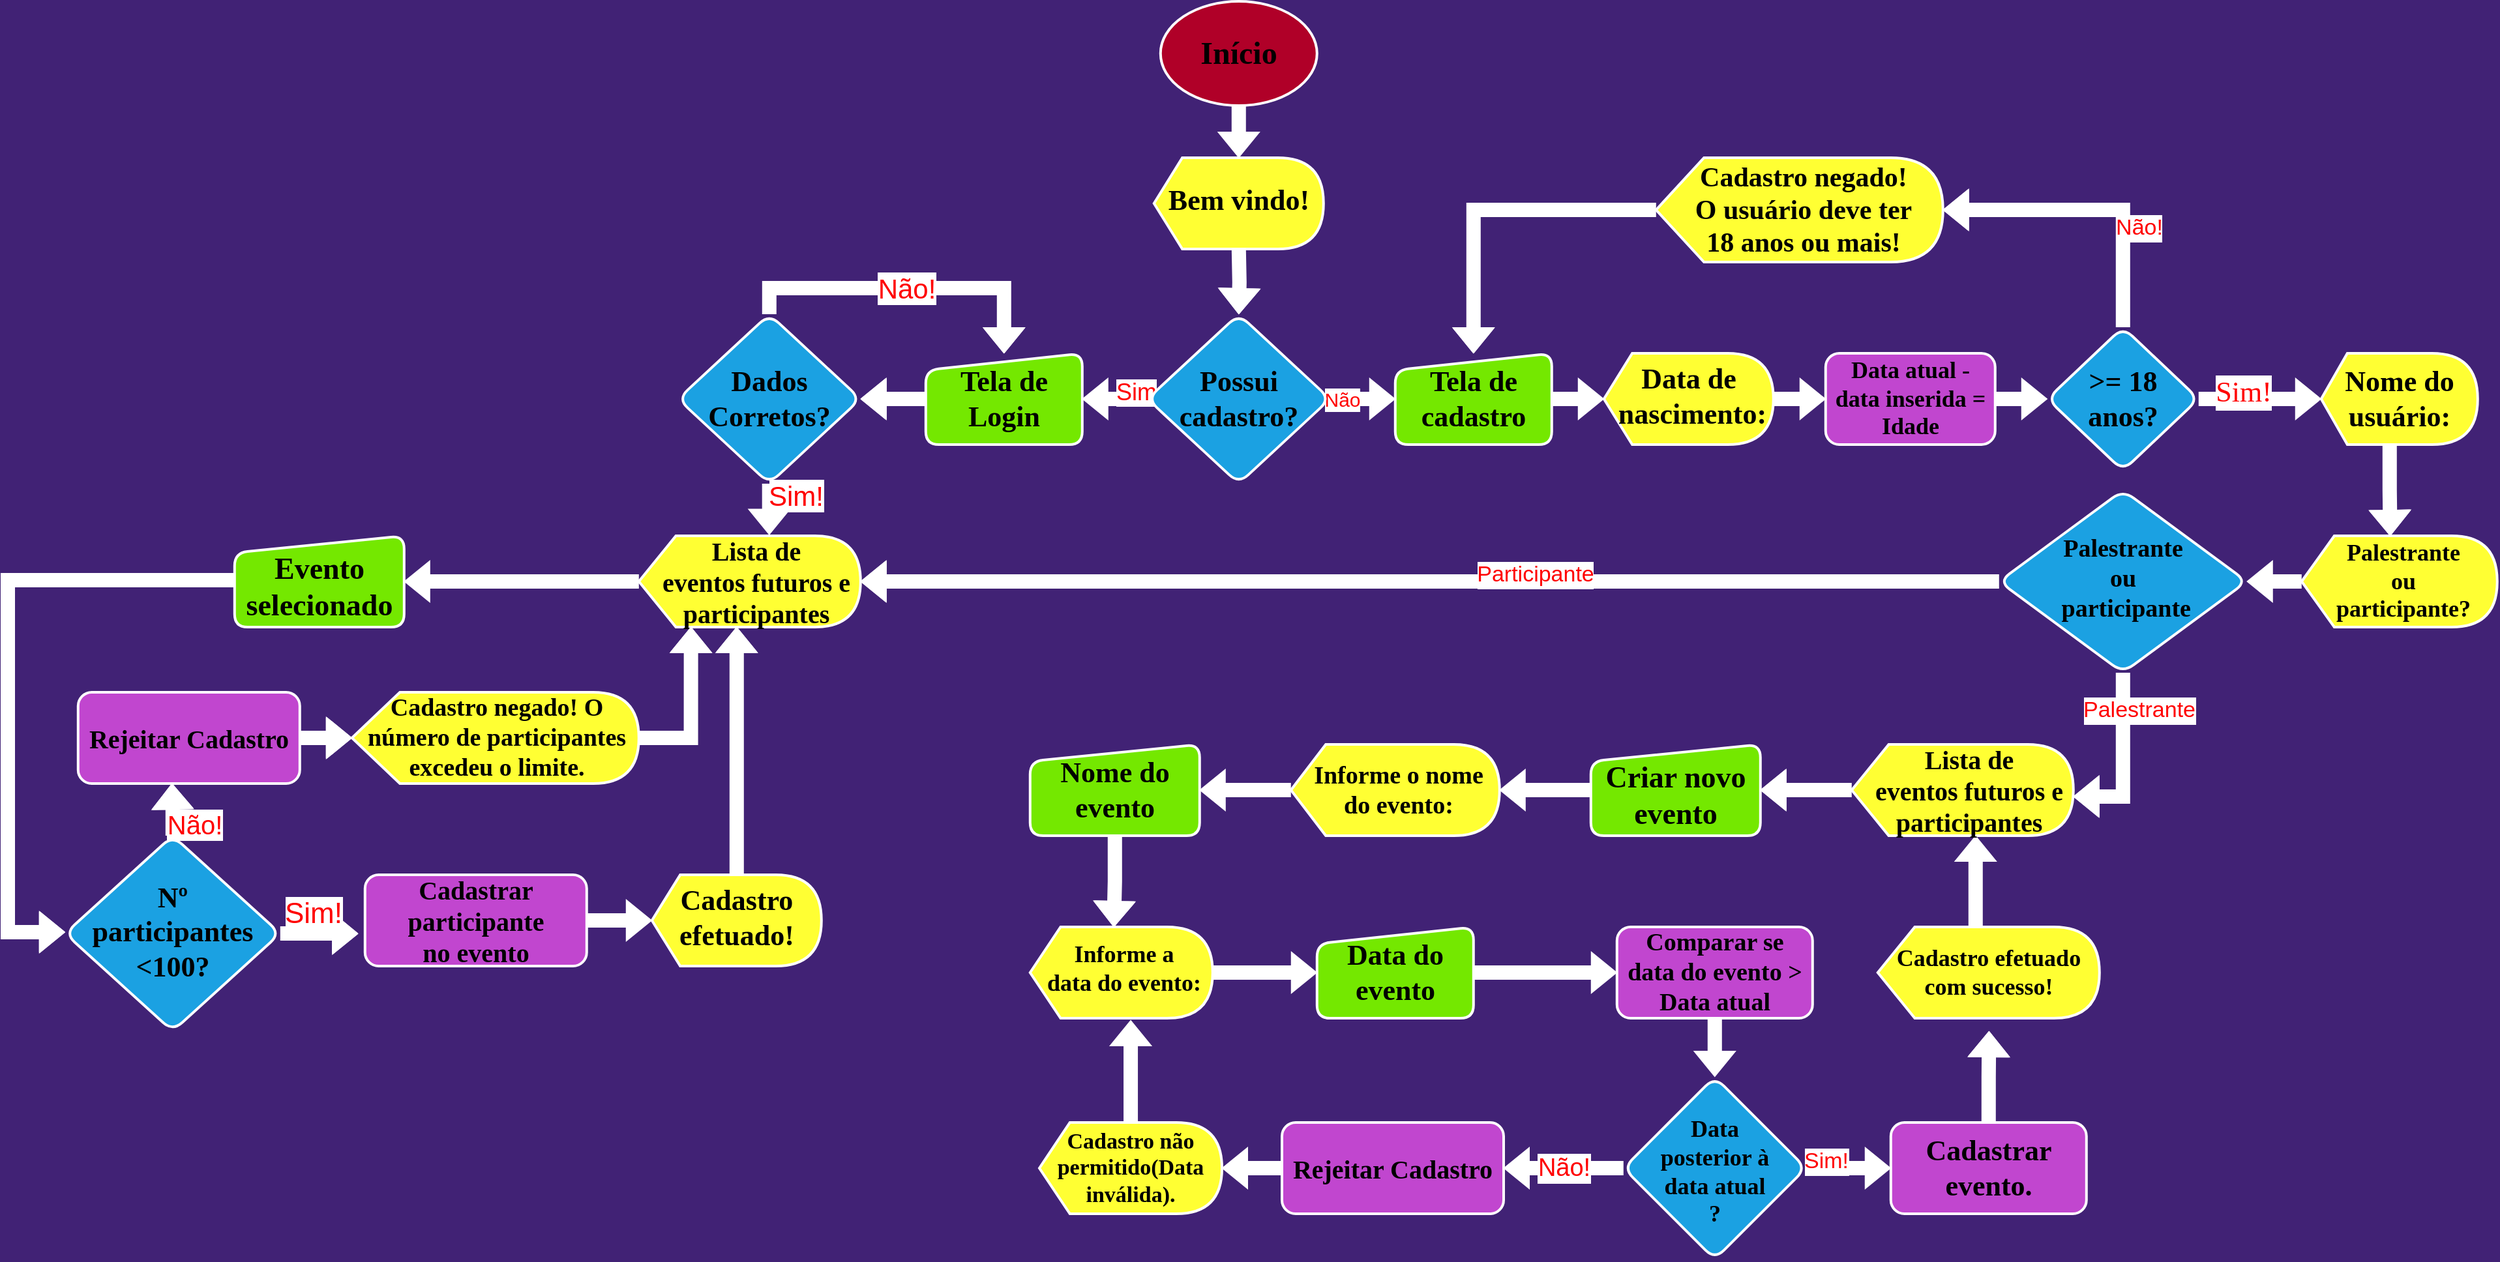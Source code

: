 <mxfile version="15.4.0" type="device"><diagram id="f6xkqLXK06QxwiQzT1Xx" name="Página-1"><mxGraphModel dx="1637" dy="760" grid="0" gridSize="10" guides="1" tooltips="1" connect="1" arrows="1" fold="1" page="1" pageScale="1" pageWidth="1169" pageHeight="827" background="#412275" math="0" shadow="0"><root><mxCell id="0"/><mxCell id="1" parent="0"/><mxCell id="xq7NO4rWVdpnWDui8rSe-139" style="edgeStyle=orthogonalEdgeStyle;shape=flexArrow;rounded=0;orthogonalLoop=1;jettySize=auto;html=1;exitX=0.5;exitY=1;exitDx=0;exitDy=0;fontSize=20;fontColor=#FF0000;strokeColor=#FFFFFF;fillColor=#FFFFFF;verticalAlign=middle;" edge="1" parent="1" source="agq0gW0V9qshTuI9kaw2-1" target="xq7NO4rWVdpnWDui8rSe-94"><mxGeometry relative="1" as="geometry"/></mxCell><mxCell id="agq0gW0V9qshTuI9kaw2-1" value="Início" style="ellipse;whiteSpace=wrap;html=1;fillColor=#B00028;strokeColor=#FFFFFF;fontColor=#000000;strokeWidth=2;align=center;fontFamily=Times New Roman;fontSize=24;labelBorderColor=none;labelBackgroundColor=none;fontStyle=1" parent="1" vertex="1"><mxGeometry x="901.89" y="20" width="120" height="80" as="geometry"/></mxCell><mxCell id="xq7NO4rWVdpnWDui8rSe-136" style="edgeStyle=orthogonalEdgeStyle;shape=flexArrow;rounded=0;orthogonalLoop=1;jettySize=auto;html=1;exitX=0;exitY=0;exitDx=52.5;exitDy=70;exitPerimeter=0;fontSize=18;fontColor=#FF0000;strokeColor=#FFFFFF;fillColor=#FFFFFF;verticalAlign=middle;entryX=0.453;entryY=0;entryDx=0;entryDy=0;entryPerimeter=0;" edge="1" parent="1" source="agq0gW0V9qshTuI9kaw2-8" target="agq0gW0V9qshTuI9kaw2-29"><mxGeometry relative="1" as="geometry"><mxPoint x="1844.89" y="420" as="targetPoint"/></mxGeometry></mxCell><mxCell id="agq0gW0V9qshTuI9kaw2-8" value="Nome do usuário:" style="shape=display;whiteSpace=wrap;html=1;strokeColor=#FFFFFF;strokeWidth=2;fillColor=#FFFF33;gradientColor=none;size=0.167;fontSize=22;fontFamily=Times New Roman;fontColor=#000000;labelBorderColor=none;labelBackgroundColor=none;fontStyle=1" parent="1" vertex="1"><mxGeometry x="1791.89" y="290" width="120" height="70" as="geometry"/></mxCell><mxCell id="xq7NO4rWVdpnWDui8rSe-13" style="edgeStyle=orthogonalEdgeStyle;shape=flexArrow;rounded=0;orthogonalLoop=1;jettySize=auto;html=1;entryX=0;entryY=0.5;entryDx=0;entryDy=0;entryPerimeter=0;fontSize=15;strokeColor=#FFFFFF;fillColor=#FFFFFF;" edge="1" parent="1" source="agq0gW0V9qshTuI9kaw2-11" target="agq0gW0V9qshTuI9kaw2-20"><mxGeometry relative="1" as="geometry"/></mxCell><mxCell id="agq0gW0V9qshTuI9kaw2-11" value="Tela de cadastro" style="shape=manualInput;whiteSpace=wrap;html=1;strokeColor=#FFFFFF;strokeWidth=2;fillColor=#74E800;size=13;rounded=1;fontColor=#000000;fontSize=22;fontFamily=Times New Roman;labelBorderColor=none;labelBackgroundColor=none;fontStyle=1" parent="1" vertex="1"><mxGeometry x="1081.89" y="290" width="120" height="70" as="geometry"/></mxCell><mxCell id="xq7NO4rWVdpnWDui8rSe-98" style="edgeStyle=orthogonalEdgeStyle;shape=flexArrow;rounded=0;orthogonalLoop=1;jettySize=auto;html=1;exitX=0;exitY=0.5;exitDx=0;exitDy=0;entryX=1;entryY=0.5;entryDx=0;entryDy=0;fontSize=20;fontColor=#FF0000;strokeColor=#FFFFFF;fillColor=#FFFFFF;" edge="1" parent="1" source="agq0gW0V9qshTuI9kaw2-12"><mxGeometry relative="1" as="geometry"><mxPoint x="671.89" y="325" as="targetPoint"/></mxGeometry></mxCell><mxCell id="agq0gW0V9qshTuI9kaw2-12" value="Tela de Login" style="shape=manualInput;whiteSpace=wrap;html=1;strokeColor=#FFFFFF;strokeWidth=2;fillColor=#74E800;size=13;rounded=1;fontColor=#000000;fontSize=22;fontFamily=Times New Roman;labelBorderColor=none;labelBackgroundColor=none;fontStyle=1" parent="1" vertex="1"><mxGeometry x="721.89" y="290" width="120" height="70" as="geometry"/></mxCell><mxCell id="xq7NO4rWVdpnWDui8rSe-15" value="Não" style="edgeStyle=orthogonalEdgeStyle;shape=flexArrow;rounded=0;orthogonalLoop=1;jettySize=auto;html=1;fontSize=15;strokeColor=#FFFFFF;fillColor=#FFFFFF;fontColor=#FF0000;" edge="1" parent="1" source="agq0gW0V9qshTuI9kaw2-18" target="agq0gW0V9qshTuI9kaw2-11"><mxGeometry x="-0.6" relative="1" as="geometry"><mxPoint x="-1" as="offset"/></mxGeometry></mxCell><mxCell id="xq7NO4rWVdpnWDui8rSe-95" value="Sim" style="edgeStyle=orthogonalEdgeStyle;shape=flexArrow;rounded=0;orthogonalLoop=1;jettySize=auto;html=1;entryX=1;entryY=0.5;entryDx=0;entryDy=0;fontSize=18;fontColor=#FF0000;strokeColor=#FFFFFF;fillColor=#FFFFFF;" edge="1" parent="1" source="agq0gW0V9qshTuI9kaw2-18" target="agq0gW0V9qshTuI9kaw2-12"><mxGeometry x="-0.6" y="-5" relative="1" as="geometry"><mxPoint x="1" as="offset"/></mxGeometry></mxCell><mxCell id="agq0gW0V9qshTuI9kaw2-18" value="Possui cadastro?" style="rhombus;whiteSpace=wrap;html=1;rounded=1;shadow=0;glass=0;sketch=0;strokeColor=#FFFFFF;strokeWidth=2;fillColor=#1ba1e2;fontColor=#000000;fontSize=22;fontFamily=Times New Roman;labelBorderColor=none;labelBackgroundColor=none;fontStyle=1" parent="1" vertex="1"><mxGeometry x="891.89" y="260" width="140" height="130" as="geometry"/></mxCell><mxCell id="xq7NO4rWVdpnWDui8rSe-18" style="edgeStyle=orthogonalEdgeStyle;shape=flexArrow;rounded=0;orthogonalLoop=1;jettySize=auto;html=1;entryX=1;entryY=0.5;entryDx=0;entryDy=0;entryPerimeter=0;fontSize=15;strokeColor=#FFFFFF;fillColor=#FFFFFF;exitX=0;exitY=0.5;exitDx=0;exitDy=0;exitPerimeter=0;" edge="1" parent="1" source="xq7NO4rWVdpnWDui8rSe-138"><mxGeometry relative="1" as="geometry"><mxPoint x="1461.89" y="625" as="sourcePoint"/><mxPoint x="1361.89" y="625" as="targetPoint"/></mxGeometry></mxCell><mxCell id="xq7NO4rWVdpnWDui8rSe-56" style="edgeStyle=orthogonalEdgeStyle;shape=flexArrow;rounded=0;orthogonalLoop=1;jettySize=auto;html=1;entryX=0;entryY=0.5;entryDx=0;entryDy=0;fontSize=17;strokeColor=#FFFFFF;fillColor=#FFFFFF;" edge="1" parent="1" source="agq0gW0V9qshTuI9kaw2-20" target="xq7NO4rWVdpnWDui8rSe-54"><mxGeometry relative="1" as="geometry"/></mxCell><mxCell id="agq0gW0V9qshTuI9kaw2-20" value="Data de&lt;br&gt;&amp;nbsp;nascimento:" style="shape=display;whiteSpace=wrap;html=1;strokeColor=#FFFFFF;strokeWidth=2;fillColor=#FFFF33;gradientColor=none;size=0.167;fontSize=22;fontFamily=Times New Roman;fontColor=#000000;labelBorderColor=none;labelBackgroundColor=none;fontStyle=1;spacingBottom=4;" parent="1" vertex="1"><mxGeometry x="1241.89" y="290" width="130" height="70" as="geometry"/></mxCell><mxCell id="agq0gW0V9qshTuI9kaw2-27" value="&lt;font color=&quot;#ff0000&quot;&gt;Sim!&lt;/font&gt;" style="edgeStyle=orthogonalEdgeStyle;shape=flexArrow;rounded=0;sketch=0;orthogonalLoop=1;jettySize=auto;html=1;entryX=0;entryY=0.5;entryDx=0;entryDy=0;entryPerimeter=0;fontFamily=Times New Roman;fontSize=22;fontColor=#000000;strokeColor=#FFFFFF;strokeWidth=1;fillColor=#FFFFFF;" parent="1" source="agq0gW0V9qshTuI9kaw2-22" target="agq0gW0V9qshTuI9kaw2-8" edge="1"><mxGeometry x="-0.277" y="5" relative="1" as="geometry"><mxPoint as="offset"/></mxGeometry></mxCell><mxCell id="xq7NO4rWVdpnWDui8rSe-55" value="&lt;font color=&quot;#ff0000&quot;&gt;Não!&lt;/font&gt;" style="edgeStyle=orthogonalEdgeStyle;shape=flexArrow;rounded=0;orthogonalLoop=1;jettySize=auto;html=1;fontSize=17;strokeColor=#FFFFFF;fillColor=#FFFFFF;entryX=1;entryY=0.5;entryDx=0;entryDy=0;entryPerimeter=0;" edge="1" parent="1" source="agq0gW0V9qshTuI9kaw2-22" target="agq0gW0V9qshTuI9kaw2-23"><mxGeometry x="-0.333" y="-12" relative="1" as="geometry"><mxPoint x="1639.89" y="210" as="targetPoint"/><Array as="points"><mxPoint x="1639.89" y="180"/></Array><mxPoint as="offset"/></mxGeometry></mxCell><mxCell id="agq0gW0V9qshTuI9kaw2-22" value="&amp;gt;= 18&lt;br&gt;anos?" style="rhombus;whiteSpace=wrap;html=1;rounded=1;shadow=0;glass=0;sketch=0;strokeColor=#FFFFFF;strokeWidth=2;fillColor=#1ba1e2;fontColor=#000000;fontSize=22;fontFamily=Times New Roman;labelBorderColor=none;labelBackgroundColor=none;fontStyle=1" parent="1" vertex="1"><mxGeometry x="1581.89" y="270" width="116" height="110" as="geometry"/></mxCell><mxCell id="xq7NO4rWVdpnWDui8rSe-124" style="edgeStyle=orthogonalEdgeStyle;shape=flexArrow;rounded=0;orthogonalLoop=1;jettySize=auto;html=1;exitX=0;exitY=0.5;exitDx=0;exitDy=0;exitPerimeter=0;entryX=0.5;entryY=0;entryDx=0;entryDy=0;fontSize=21;fontColor=#FF0000;strokeColor=#FFFFFF;fillColor=#FFFFFF;" edge="1" parent="1" source="agq0gW0V9qshTuI9kaw2-23" target="agq0gW0V9qshTuI9kaw2-11"><mxGeometry relative="1" as="geometry"/></mxCell><mxCell id="agq0gW0V9qshTuI9kaw2-23" value="Cadastro negado!&lt;br style=&quot;font-size: 21px;&quot;&gt;&lt;span style=&quot;font-size: 21px;&quot;&gt;O usuário deve ter&lt;/span&gt;&lt;br style=&quot;font-size: 21px;&quot;&gt;&lt;span style=&quot;font-size: 21px;&quot;&gt;18 anos ou mais!&lt;/span&gt;" style="shape=display;whiteSpace=wrap;html=1;strokeColor=#FFFFFF;strokeWidth=2;fillColor=#FFFF33;gradientColor=none;size=0.167;fontSize=21;fontFamily=Times New Roman;fontColor=#000000;labelBorderColor=none;labelBackgroundColor=none;fontStyle=1;spacingLeft=6;" parent="1" vertex="1"><mxGeometry x="1281.89" y="140" width="220" height="80" as="geometry"/></mxCell><mxCell id="xq7NO4rWVdpnWDui8rSe-84" style="edgeStyle=orthogonalEdgeStyle;shape=flexArrow;rounded=0;orthogonalLoop=1;jettySize=auto;html=1;fontSize=17;strokeColor=#FFFFFF;fillColor=#FFFFFF;" edge="1" parent="1" source="agq0gW0V9qshTuI9kaw2-29" target="agq0gW0V9qshTuI9kaw2-30"><mxGeometry relative="1" as="geometry"/></mxCell><mxCell id="agq0gW0V9qshTuI9kaw2-29" value="&lt;div style=&quot;font-size: 18px;&quot;&gt;&lt;span style=&quot;font-size: 18px;&quot;&gt;Palestrante&lt;/span&gt;&lt;/div&gt;&lt;font style=&quot;font-size: 18px;&quot;&gt;&lt;div style=&quot;font-size: 18px;&quot;&gt;&lt;span style=&quot;font-size: 18px;&quot;&gt;ou&lt;/span&gt;&lt;/div&gt;&lt;div style=&quot;font-size: 18px;&quot;&gt;&lt;span style=&quot;font-size: 18px;&quot;&gt;participante?&lt;/span&gt;&lt;/div&gt;&lt;/font&gt;" style="shape=display;whiteSpace=wrap;html=1;strokeColor=#FFFFFF;strokeWidth=2;fillColor=#FFFF33;gradientColor=none;size=0.167;fontSize=18;fontFamily=Times New Roman;fontColor=#000000;labelBorderColor=none;labelBackgroundColor=none;fontStyle=1;spacing=0;spacingTop=0;spacingLeft=6;spacingBottom=0;align=center;" parent="1" vertex="1"><mxGeometry x="1776.89" y="430" width="150" height="70" as="geometry"/></mxCell><mxCell id="xq7NO4rWVdpnWDui8rSe-85" value="&lt;font color=&quot;#ff0000&quot;&gt;Palestrante&lt;/font&gt;" style="edgeStyle=orthogonalEdgeStyle;shape=flexArrow;rounded=0;orthogonalLoop=1;jettySize=auto;html=1;entryX=1;entryY=0.571;entryDx=0;entryDy=0;fontSize=17;strokeColor=#FFFFFF;fillColor=#FFFFFF;entryPerimeter=0;" edge="1" parent="1" source="agq0gW0V9qshTuI9kaw2-30" target="xq7NO4rWVdpnWDui8rSe-138"><mxGeometry x="-0.549" y="12" relative="1" as="geometry"><mxPoint x="1601.89" y="625" as="targetPoint"/><mxPoint y="-1" as="offset"/></mxGeometry></mxCell><mxCell id="xq7NO4rWVdpnWDui8rSe-86" value="&lt;font color=&quot;#ff0000&quot;&gt;Participante&lt;/font&gt;" style="edgeStyle=orthogonalEdgeStyle;shape=flexArrow;rounded=0;orthogonalLoop=1;jettySize=auto;html=1;fontSize=17;strokeColor=#FFFFFF;fillColor=#FFFFFF;entryX=1;entryY=0.5;entryDx=0;entryDy=0;entryPerimeter=0;" edge="1" parent="1" source="agq0gW0V9qshTuI9kaw2-30" target="xq7NO4rWVdpnWDui8rSe-101"><mxGeometry x="-0.184" y="-5" relative="1" as="geometry"><mxPoint x="721.89" y="450" as="targetPoint"/><Array as="points"><mxPoint x="811.89" y="465"/><mxPoint x="811.89" y="465"/></Array><mxPoint as="offset"/></mxGeometry></mxCell><mxCell id="agq0gW0V9qshTuI9kaw2-30" value="&lt;div style=&quot;font-size: 19px;&quot;&gt;&lt;span style=&quot;font-size: 19px;&quot;&gt;Palestrante&lt;/span&gt;&lt;/div&gt;&lt;font style=&quot;font-size: 19px;&quot;&gt;&lt;div style=&quot;font-size: 19px;&quot;&gt;&lt;span style=&quot;font-size: 19px;&quot;&gt;ou&lt;/span&gt;&lt;/div&gt;&lt;div style=&quot;font-size: 19px;&quot;&gt;&lt;span style=&quot;font-size: 19px;&quot;&gt;&amp;nbsp;participante&lt;/span&gt;&lt;/div&gt;&lt;/font&gt;" style="rhombus;whiteSpace=wrap;html=1;rounded=1;shadow=0;glass=0;sketch=0;strokeColor=#FFFFFF;strokeWidth=2;fillColor=#1ba1e2;fontColor=#000000;fontSize=19;fontFamily=Times New Roman;labelBorderColor=none;labelBackgroundColor=none;fontStyle=1;align=center;spacing=0;spacingBottom=5;" parent="1" vertex="1"><mxGeometry x="1544.89" y="395" width="190" height="140" as="geometry"/></mxCell><mxCell id="xq7NO4rWVdpnWDui8rSe-17" style="edgeStyle=orthogonalEdgeStyle;shape=flexArrow;rounded=0;orthogonalLoop=1;jettySize=auto;html=1;entryX=1;entryY=0.5;entryDx=0;entryDy=0;fontSize=15;strokeColor=#FFFFFF;fillColor=#FFFFFF;entryPerimeter=0;exitX=0;exitY=0.5;exitDx=0;exitDy=0;" edge="1" parent="1" source="xq7NO4rWVdpnWDui8rSe-79" target="xq7NO4rWVdpnWDui8rSe-19"><mxGeometry relative="1" as="geometry"><mxPoint x="1241.89" y="625" as="sourcePoint"/><mxPoint x="1121.89" y="635" as="targetPoint"/></mxGeometry></mxCell><mxCell id="xq7NO4rWVdpnWDui8rSe-21" style="edgeStyle=orthogonalEdgeStyle;shape=flexArrow;rounded=0;orthogonalLoop=1;jettySize=auto;html=1;entryX=1;entryY=0.5;entryDx=0;entryDy=0;fontSize=15;strokeColor=#FFFFFF;fillColor=#FFFFFF;" edge="1" parent="1" source="xq7NO4rWVdpnWDui8rSe-19" target="xq7NO4rWVdpnWDui8rSe-20"><mxGeometry relative="1" as="geometry"/></mxCell><mxCell id="xq7NO4rWVdpnWDui8rSe-19" value="&lt;div style=&quot;font-size: 19px;&quot;&gt;&lt;span style=&quot;font-size: 19px;&quot;&gt;Informe o nome&lt;/span&gt;&lt;/div&gt;&lt;div style=&quot;font-size: 19px;&quot;&gt;&lt;span style=&quot;font-size: 19px;&quot;&gt;do evento:&lt;/span&gt;&lt;/div&gt;" style="shape=display;whiteSpace=wrap;html=1;strokeColor=#FFFFFF;strokeWidth=2;fillColor=#FFFF33;gradientColor=none;size=0.167;fontSize=19;fontFamily=Times New Roman;fontColor=#000000;labelBorderColor=none;labelBackgroundColor=none;fontStyle=1;spacing=0;spacingTop=0;spacingLeft=5;spacingBottom=0;align=center;" vertex="1" parent="1"><mxGeometry x="1001.89" y="590" width="160" height="70" as="geometry"/></mxCell><mxCell id="xq7NO4rWVdpnWDui8rSe-66" style="edgeStyle=orthogonalEdgeStyle;shape=flexArrow;rounded=0;orthogonalLoop=1;jettySize=auto;html=1;exitX=0.5;exitY=1;exitDx=0;exitDy=0;entryX=0;entryY=0;entryDx=64.167;entryDy=0;entryPerimeter=0;fontSize=18;strokeColor=#FFFFFF;fillColor=#FFFFFF;" edge="1" parent="1" source="xq7NO4rWVdpnWDui8rSe-20" target="xq7NO4rWVdpnWDui8rSe-23"><mxGeometry relative="1" as="geometry"/></mxCell><mxCell id="xq7NO4rWVdpnWDui8rSe-20" value="Nome do evento" style="shape=manualInput;whiteSpace=wrap;html=1;strokeColor=#FFFFFF;strokeWidth=2;fillColor=#74E800;size=13;rounded=1;fontColor=#000000;fontSize=22;fontFamily=Times New Roman;labelBorderColor=none;labelBackgroundColor=none;fontStyle=1" vertex="1" parent="1"><mxGeometry x="801.89" y="590" width="130" height="70" as="geometry"/></mxCell><mxCell id="xq7NO4rWVdpnWDui8rSe-26" style="edgeStyle=orthogonalEdgeStyle;shape=flexArrow;rounded=0;orthogonalLoop=1;jettySize=auto;html=1;entryX=0;entryY=0.5;entryDx=0;entryDy=0;fontSize=15;strokeColor=#FFFFFF;fillColor=#FFFFFF;" edge="1" parent="1" source="xq7NO4rWVdpnWDui8rSe-23" target="xq7NO4rWVdpnWDui8rSe-25"><mxGeometry relative="1" as="geometry"/></mxCell><mxCell id="xq7NO4rWVdpnWDui8rSe-23" value="&lt;div style=&quot;font-size: 18px;&quot;&gt;&lt;span style=&quot;font-size: 18px;&quot;&gt;Informe a&lt;/span&gt;&lt;/div&gt;&lt;div style=&quot;font-size: 18px;&quot;&gt;&lt;span style=&quot;font-size: 18px;&quot;&gt;data do evento:&lt;/span&gt;&lt;/div&gt;" style="shape=display;whiteSpace=wrap;html=1;strokeColor=#FFFFFF;strokeWidth=2;fillColor=#FFFF33;gradientColor=none;size=0.167;fontSize=18;fontFamily=Times New Roman;fontColor=#000000;labelBorderColor=none;labelBackgroundColor=none;fontStyle=1;spacing=0;spacingTop=0;spacingLeft=4;spacingBottom=6;align=center;" vertex="1" parent="1"><mxGeometry x="801.89" y="730" width="140" height="70" as="geometry"/></mxCell><mxCell id="xq7NO4rWVdpnWDui8rSe-28" style="edgeStyle=orthogonalEdgeStyle;shape=flexArrow;rounded=0;orthogonalLoop=1;jettySize=auto;html=1;entryX=0;entryY=0.5;entryDx=0;entryDy=0;fontSize=15;strokeColor=#FFFFFF;fillColor=#FFFFFF;" edge="1" parent="1" source="xq7NO4rWVdpnWDui8rSe-25" target="xq7NO4rWVdpnWDui8rSe-88"><mxGeometry relative="1" as="geometry"><mxPoint x="1171.89" y="765" as="targetPoint"/></mxGeometry></mxCell><mxCell id="xq7NO4rWVdpnWDui8rSe-25" value="Data do evento" style="shape=manualInput;whiteSpace=wrap;html=1;strokeColor=#FFFFFF;strokeWidth=2;fillColor=#74E800;size=13;rounded=1;fontColor=#000000;fontSize=22;fontFamily=Times New Roman;labelBorderColor=none;labelBackgroundColor=none;fontStyle=1" vertex="1" parent="1"><mxGeometry x="1021.89" y="730" width="120" height="70" as="geometry"/></mxCell><mxCell id="xq7NO4rWVdpnWDui8rSe-49" value="&lt;font color=&quot;#ff0000&quot;&gt;Sim!&lt;/font&gt;" style="edgeStyle=orthogonalEdgeStyle;shape=flexArrow;rounded=0;orthogonalLoop=1;jettySize=auto;html=1;fontSize=17;strokeColor=#FFFFFF;fillColor=#FFFFFF;verticalAlign=middle;" edge="1" parent="1" source="xq7NO4rWVdpnWDui8rSe-30" target="xq7NO4rWVdpnWDui8rSe-48"><mxGeometry x="-0.538" y="5" relative="1" as="geometry"><mxPoint as="offset"/></mxGeometry></mxCell><mxCell id="xq7NO4rWVdpnWDui8rSe-135" value="Não!" style="edgeStyle=orthogonalEdgeStyle;shape=flexArrow;rounded=0;orthogonalLoop=1;jettySize=auto;html=1;fontSize=19;fontColor=#FF0000;strokeColor=#FFFFFF;fillColor=#FFFFFF;entryX=1;entryY=0.5;entryDx=0;entryDy=0;" edge="1" parent="1" source="xq7NO4rWVdpnWDui8rSe-30" target="xq7NO4rWVdpnWDui8rSe-140"><mxGeometry relative="1" as="geometry"><mxPoint x="1163" y="917" as="targetPoint"/></mxGeometry></mxCell><mxCell id="xq7NO4rWVdpnWDui8rSe-30" value="Data&lt;br style=&quot;font-size: 18px&quot;&gt;posterior à&lt;br style=&quot;font-size: 18px&quot;&gt;data atual&lt;br&gt;?" style="rhombus;whiteSpace=wrap;html=1;rounded=1;shadow=0;glass=0;sketch=0;strokeColor=#FFFFFF;strokeWidth=2;fillColor=#1ba1e2;fontColor=#000000;fontSize=18;fontFamily=Times New Roman;labelBorderColor=none;labelBackgroundColor=none;fontStyle=1;spacingBottom=-5;" vertex="1" parent="1"><mxGeometry x="1256.89" y="845" width="140" height="140" as="geometry"/></mxCell><mxCell id="xq7NO4rWVdpnWDui8rSe-143" style="edgeStyle=orthogonalEdgeStyle;shape=flexArrow;rounded=0;orthogonalLoop=1;jettySize=auto;html=1;entryX=0.551;entryY=1.022;entryDx=0;entryDy=0;entryPerimeter=0;fontSize=20;fontColor=#FF0000;strokeColor=#FFFFFF;fillColor=#FFFFFF;verticalAlign=middle;" edge="1" parent="1" source="xq7NO4rWVdpnWDui8rSe-33" target="xq7NO4rWVdpnWDui8rSe-23"><mxGeometry relative="1" as="geometry"/></mxCell><mxCell id="xq7NO4rWVdpnWDui8rSe-33" value="&lt;div style=&quot;font-size: 17px;&quot;&gt;&lt;span style=&quot;font-size: 17px;&quot;&gt;Cadastro não permitido(Data&lt;/span&gt;&lt;/div&gt;&lt;div style=&quot;font-size: 17px;&quot;&gt;&lt;span style=&quot;font-size: 17px;&quot;&gt;inválida).&lt;/span&gt;&lt;/div&gt;" style="shape=display;whiteSpace=wrap;html=1;strokeColor=#FFFFFF;strokeWidth=2;fillColor=#FFFF33;gradientColor=none;size=0.167;fontSize=17;fontFamily=Times New Roman;fontColor=#000000;labelBorderColor=none;labelBackgroundColor=none;fontStyle=1;spacing=0;spacingTop=0;spacingLeft=0;spacingBottom=0;align=center;" vertex="1" parent="1"><mxGeometry x="809" y="880" width="140" height="70" as="geometry"/></mxCell><mxCell id="xq7NO4rWVdpnWDui8rSe-65" style="edgeStyle=orthogonalEdgeStyle;shape=flexArrow;rounded=0;orthogonalLoop=1;jettySize=auto;html=1;fontSize=18;strokeColor=#FFFFFF;fillColor=#FFFFFF;" edge="1" parent="1"><mxGeometry relative="1" as="geometry"><mxPoint x="1526.89" y="730" as="sourcePoint"/><mxPoint x="1526.89" y="660" as="targetPoint"/></mxGeometry></mxCell><mxCell id="xq7NO4rWVdpnWDui8rSe-37" value="&lt;span style=&quot;font-size: 18px;&quot;&gt;Cadastro efetuado&lt;br style=&quot;font-size: 18px;&quot;&gt;com sucesso!&lt;br style=&quot;font-size: 18px;&quot;&gt;&lt;/span&gt;" style="shape=display;whiteSpace=wrap;html=1;strokeColor=#FFFFFF;strokeWidth=2;fillColor=#FFFF33;gradientColor=none;size=0.167;fontSize=18;fontFamily=Times New Roman;fontColor=#000000;labelBorderColor=none;labelBackgroundColor=none;fontStyle=1;spacing=0;spacingTop=0;spacingLeft=0;spacingBottom=0;align=center;" vertex="1" parent="1"><mxGeometry x="1451.89" y="730" width="170" height="70" as="geometry"/></mxCell><mxCell id="xq7NO4rWVdpnWDui8rSe-87" style="edgeStyle=orthogonalEdgeStyle;shape=flexArrow;rounded=0;orthogonalLoop=1;jettySize=auto;html=1;exitX=0.5;exitY=0;exitDx=0;exitDy=0;fontSize=19;strokeColor=#FFFFFF;fillColor=#FFFFFF;" edge="1" parent="1" source="xq7NO4rWVdpnWDui8rSe-48"><mxGeometry relative="1" as="geometry"><mxPoint x="1537.198" y="810" as="targetPoint"/></mxGeometry></mxCell><mxCell id="xq7NO4rWVdpnWDui8rSe-48" value="Cadastrar evento." style="rounded=1;whiteSpace=wrap;html=1;strokeColor=#FFFFFF;strokeWidth=2;fillColor=#C146CF;sketch=0;glass=0;shadow=0;fontColor=#000000;fontFamily=Times New Roman;fontSize=22;labelBorderColor=none;labelBackgroundColor=none;fontStyle=1" vertex="1" parent="1"><mxGeometry x="1461.89" y="880" width="150" height="70" as="geometry"/></mxCell><mxCell id="xq7NO4rWVdpnWDui8rSe-57" style="edgeStyle=orthogonalEdgeStyle;shape=flexArrow;rounded=0;orthogonalLoop=1;jettySize=auto;html=1;fontSize=17;strokeColor=#FFFFFF;fillColor=#FFFFFF;" edge="1" parent="1" source="xq7NO4rWVdpnWDui8rSe-54" target="agq0gW0V9qshTuI9kaw2-22"><mxGeometry relative="1" as="geometry"/></mxCell><mxCell id="xq7NO4rWVdpnWDui8rSe-54" value="Data atual - data inserida = Idade" style="rounded=1;whiteSpace=wrap;html=1;strokeColor=#FFFFFF;strokeWidth=2;fillColor=#C146CF;sketch=0;glass=0;shadow=0;fontColor=#000000;fontFamily=Times New Roman;fontSize=18;labelBorderColor=none;labelBackgroundColor=none;fontStyle=1" vertex="1" parent="1"><mxGeometry x="1411.89" y="290" width="130" height="70" as="geometry"/></mxCell><mxCell id="xq7NO4rWVdpnWDui8rSe-71" style="edgeStyle=orthogonalEdgeStyle;shape=flexArrow;rounded=0;orthogonalLoop=1;jettySize=auto;html=1;entryX=0.5;entryY=0;entryDx=0;entryDy=0;fontSize=18;strokeColor=#FFFFFF;fillColor=#FFFFFF;" edge="1" parent="1" target="agq0gW0V9qshTuI9kaw2-18"><mxGeometry relative="1" as="geometry"><mxPoint x="961.89" y="210" as="sourcePoint"/></mxGeometry></mxCell><mxCell id="xq7NO4rWVdpnWDui8rSe-79" value="Criar novo evento" style="shape=manualInput;whiteSpace=wrap;html=1;strokeColor=#FFFFFF;strokeWidth=2;fillColor=#74E800;size=13;rounded=1;fontColor=#000000;fontSize=23;fontFamily=Times New Roman;labelBorderColor=none;labelBackgroundColor=none;fontStyle=1;spacingTop=7;" vertex="1" parent="1"><mxGeometry x="1231.89" y="590" width="130" height="70" as="geometry"/></mxCell><mxCell id="xq7NO4rWVdpnWDui8rSe-134" style="edgeStyle=orthogonalEdgeStyle;shape=flexArrow;rounded=0;orthogonalLoop=1;jettySize=auto;html=1;exitX=0.5;exitY=1;exitDx=0;exitDy=0;entryX=0.5;entryY=0;entryDx=0;entryDy=0;fontSize=19;fontColor=#FF0000;strokeColor=#FFFFFF;fillColor=#FFFFFF;" edge="1" parent="1" source="xq7NO4rWVdpnWDui8rSe-88" target="xq7NO4rWVdpnWDui8rSe-30"><mxGeometry relative="1" as="geometry"/></mxCell><mxCell id="xq7NO4rWVdpnWDui8rSe-88" value="&lt;div style=&quot;font-size: 19px;&quot;&gt;&lt;span style=&quot;font-size: 19px;&quot;&gt;Comparar se&lt;/span&gt;&lt;/div&gt;&lt;div style=&quot;font-size: 19px;&quot;&gt;&lt;span style=&quot;font-size: 19px;&quot;&gt;data do evento &amp;gt;&lt;/span&gt;&lt;/div&gt;&lt;div style=&quot;font-size: 19px;&quot;&gt;&lt;span style=&quot;font-size: 19px;&quot;&gt;Data atual&lt;/span&gt;&lt;/div&gt;" style="rounded=1;whiteSpace=wrap;html=1;strokeColor=#FFFFFF;strokeWidth=2;fillColor=#C146CF;sketch=0;glass=0;shadow=0;fontColor=#000000;fontFamily=Times New Roman;fontSize=19;labelBorderColor=none;labelBackgroundColor=none;fontStyle=1" vertex="1" parent="1"><mxGeometry x="1251.89" y="730" width="150" height="70" as="geometry"/></mxCell><mxCell id="xq7NO4rWVdpnWDui8rSe-94" value="Bem vindo!" style="shape=display;whiteSpace=wrap;html=1;strokeColor=#FFFFFF;strokeWidth=2;fillColor=#FFFF33;gradientColor=none;size=0.167;fontSize=22;fontFamily=Times New Roman;fontColor=#000000;labelBorderColor=none;labelBackgroundColor=none;fontStyle=1;spacingBottom=4;" vertex="1" parent="1"><mxGeometry x="896.89" y="140" width="130" height="70" as="geometry"/></mxCell><mxCell id="xq7NO4rWVdpnWDui8rSe-131" value="Sim!" style="edgeStyle=orthogonalEdgeStyle;shape=flexArrow;rounded=0;orthogonalLoop=1;jettySize=auto;html=1;entryX=0.588;entryY=-0.011;entryDx=0;entryDy=0;entryPerimeter=0;fontSize=21;fontColor=#FF0000;strokeColor=#FFFFFF;fillColor=#FFFFFF;" edge="1" parent="1" source="xq7NO4rWVdpnWDui8rSe-99" target="xq7NO4rWVdpnWDui8rSe-101"><mxGeometry x="-0.489" y="20" relative="1" as="geometry"><mxPoint y="-1" as="offset"/></mxGeometry></mxCell><mxCell id="xq7NO4rWVdpnWDui8rSe-132" value="Não!" style="edgeStyle=orthogonalEdgeStyle;shape=flexArrow;rounded=0;orthogonalLoop=1;jettySize=auto;html=1;exitX=0.5;exitY=0;exitDx=0;exitDy=0;entryX=0.5;entryY=0;entryDx=0;entryDy=0;fontSize=21;fontColor=#FF0000;strokeColor=#FFFFFF;fillColor=#FFFFFF;" edge="1" parent="1" source="xq7NO4rWVdpnWDui8rSe-99" target="agq0gW0V9qshTuI9kaw2-12"><mxGeometry relative="1" as="geometry"/></mxCell><mxCell id="xq7NO4rWVdpnWDui8rSe-99" value="Dados&lt;br&gt;Corretos?" style="rhombus;whiteSpace=wrap;html=1;rounded=1;shadow=0;glass=0;sketch=0;strokeColor=#FFFFFF;strokeWidth=2;fillColor=#1ba1e2;fontColor=#000000;fontSize=22;fontFamily=Times New Roman;labelBorderColor=none;labelBackgroundColor=none;fontStyle=1" vertex="1" parent="1"><mxGeometry x="531.89" y="260" width="140" height="130" as="geometry"/></mxCell><mxCell id="xq7NO4rWVdpnWDui8rSe-107" style="edgeStyle=orthogonalEdgeStyle;shape=flexArrow;rounded=0;orthogonalLoop=1;jettySize=auto;html=1;entryX=1;entryY=0.5;entryDx=0;entryDy=0;fontSize=20;fontColor=#FF0000;strokeColor=#FFFFFF;fillColor=#FFFFFF;" edge="1" parent="1" source="xq7NO4rWVdpnWDui8rSe-101" target="xq7NO4rWVdpnWDui8rSe-102"><mxGeometry relative="1" as="geometry"/></mxCell><mxCell id="xq7NO4rWVdpnWDui8rSe-101" value="Lista de&lt;br style=&quot;font-size: 20px;&quot;&gt;eventos futuros e&lt;br style=&quot;font-size: 20px;&quot;&gt;participantes" style="shape=display;whiteSpace=wrap;html=1;strokeColor=#FFFFFF;strokeWidth=2;fillColor=#FFFF33;gradientColor=none;size=0.167;fontSize=20;fontFamily=Times New Roman;fontColor=#000000;labelBorderColor=none;labelBackgroundColor=none;fontStyle=1;spacingLeft=10;" vertex="1" parent="1"><mxGeometry x="501.89" y="430" width="170" height="70" as="geometry"/></mxCell><mxCell id="xq7NO4rWVdpnWDui8rSe-113" style="edgeStyle=orthogonalEdgeStyle;shape=flexArrow;rounded=0;orthogonalLoop=1;jettySize=auto;html=1;exitX=0;exitY=0.5;exitDx=0;exitDy=0;entryX=0;entryY=0.5;entryDx=0;entryDy=0;fontSize=20;fontColor=#FF0000;strokeColor=#FFFFFF;fillColor=#FFFFFF;" edge="1" parent="1"><mxGeometry relative="1" as="geometry"><mxPoint x="191.89" y="464" as="sourcePoint"/><mxPoint x="61.89" y="734" as="targetPoint"/><Array as="points"><mxPoint x="18" y="464"/><mxPoint x="18" y="734"/></Array></mxGeometry></mxCell><mxCell id="xq7NO4rWVdpnWDui8rSe-102" value="Evento selecionado" style="shape=manualInput;whiteSpace=wrap;html=1;strokeColor=#FFFFFF;strokeWidth=2;fillColor=#74E800;size=13;rounded=1;fontColor=#000000;fontSize=23;fontFamily=Times New Roman;labelBorderColor=none;labelBackgroundColor=none;fontStyle=1;spacingTop=7;" vertex="1" parent="1"><mxGeometry x="191.89" y="430" width="130" height="70" as="geometry"/></mxCell><mxCell id="xq7NO4rWVdpnWDui8rSe-110" value="Sim!" style="edgeStyle=orthogonalEdgeStyle;shape=flexArrow;rounded=0;orthogonalLoop=1;jettySize=auto;html=1;entryX=-0.031;entryY=0.644;entryDx=0;entryDy=0;entryPerimeter=0;fontSize=22;fontColor=#FF0000;strokeColor=#FFFFFF;fillColor=#FFFFFF;" edge="1" parent="1" source="xq7NO4rWVdpnWDui8rSe-106" target="xq7NO4rWVdpnWDui8rSe-109"><mxGeometry x="-0.161" y="15" relative="1" as="geometry"><mxPoint as="offset"/></mxGeometry></mxCell><mxCell id="xq7NO4rWVdpnWDui8rSe-118" value="Não!" style="edgeStyle=orthogonalEdgeStyle;shape=flexArrow;rounded=0;orthogonalLoop=1;jettySize=auto;html=1;fontSize=20;fontColor=#FF0000;strokeColor=#FFFFFF;fillColor=#FFFFFF;" edge="1" parent="1" source="xq7NO4rWVdpnWDui8rSe-106"><mxGeometry x="-0.504" y="-17" relative="1" as="geometry"><mxPoint x="143.89" y="620" as="targetPoint"/><mxPoint y="1" as="offset"/></mxGeometry></mxCell><mxCell id="xq7NO4rWVdpnWDui8rSe-106" value="Nº&lt;br style=&quot;font-size: 22px;&quot;&gt;participantes&lt;br style=&quot;font-size: 22px;&quot;&gt;&amp;lt;100?" style="rhombus;whiteSpace=wrap;html=1;rounded=1;shadow=0;glass=0;sketch=0;strokeColor=#FFFFFF;strokeWidth=2;fillColor=#1ba1e2;fontColor=#000000;fontSize=22;fontFamily=Times New Roman;labelBorderColor=none;labelBackgroundColor=none;fontStyle=1;spacingBottom=2;" vertex="1" parent="1"><mxGeometry x="61.89" y="660" width="165" height="150" as="geometry"/></mxCell><mxCell id="xq7NO4rWVdpnWDui8rSe-126" style="edgeStyle=orthogonalEdgeStyle;shape=flexArrow;rounded=0;orthogonalLoop=1;jettySize=auto;html=1;entryX=0;entryY=0.5;entryDx=0;entryDy=0;entryPerimeter=0;fontSize=21;fontColor=#FF0000;strokeColor=#FFFFFF;fillColor=#FFFFFF;" edge="1" parent="1" source="xq7NO4rWVdpnWDui8rSe-109" target="xq7NO4rWVdpnWDui8rSe-115"><mxGeometry relative="1" as="geometry"/></mxCell><mxCell id="xq7NO4rWVdpnWDui8rSe-109" value="Cadastrar&lt;br style=&quot;font-size: 20px;&quot;&gt;participante&lt;br style=&quot;font-size: 20px;&quot;&gt;no evento" style="rounded=1;whiteSpace=wrap;html=1;strokeColor=#FFFFFF;strokeWidth=2;fillColor=#C146CF;sketch=0;glass=0;shadow=0;fontColor=#000000;fontFamily=Times New Roman;fontSize=20;labelBorderColor=none;labelBackgroundColor=none;fontStyle=1;spacing=6;spacingTop=0;" vertex="1" parent="1"><mxGeometry x="291.89" y="690" width="170" height="70" as="geometry"/></mxCell><mxCell id="xq7NO4rWVdpnWDui8rSe-122" style="edgeStyle=orthogonalEdgeStyle;shape=flexArrow;rounded=0;orthogonalLoop=1;jettySize=auto;html=1;entryX=0;entryY=0.5;entryDx=0;entryDy=0;entryPerimeter=0;fontSize=20;fontColor=#FF0000;strokeColor=#FFFFFF;fillColor=#FFFFFF;" edge="1" parent="1" source="xq7NO4rWVdpnWDui8rSe-114" target="xq7NO4rWVdpnWDui8rSe-121"><mxGeometry relative="1" as="geometry"/></mxCell><mxCell id="xq7NO4rWVdpnWDui8rSe-114" value="Rejeitar Cadastro" style="rounded=1;whiteSpace=wrap;html=1;strokeColor=#FFFFFF;strokeWidth=2;fillColor=#C146CF;sketch=0;glass=0;shadow=0;fontColor=#000000;fontFamily=Times New Roman;fontSize=20;labelBorderColor=none;labelBackgroundColor=none;fontStyle=1;spacing=6;spacingTop=0;" vertex="1" parent="1"><mxGeometry x="71.89" y="550" width="170" height="70" as="geometry"/></mxCell><mxCell id="xq7NO4rWVdpnWDui8rSe-129" style="edgeStyle=orthogonalEdgeStyle;shape=flexArrow;rounded=0;orthogonalLoop=1;jettySize=auto;html=1;fontSize=21;fontColor=#FF0000;strokeColor=#FFFFFF;fillColor=#FFFFFF;" edge="1" parent="1" source="xq7NO4rWVdpnWDui8rSe-115"><mxGeometry relative="1" as="geometry"><mxPoint x="576.89" y="500" as="targetPoint"/></mxGeometry></mxCell><mxCell id="xq7NO4rWVdpnWDui8rSe-115" value="Cadastro&lt;br&gt;efetuado!" style="shape=display;whiteSpace=wrap;html=1;strokeColor=#FFFFFF;strokeWidth=2;fillColor=#FFFF33;gradientColor=none;size=0.167;fontSize=22;fontFamily=Times New Roman;fontColor=#000000;labelBorderColor=none;labelBackgroundColor=none;fontStyle=1;spacingBottom=4;" vertex="1" parent="1"><mxGeometry x="511.89" y="690" width="130" height="70" as="geometry"/></mxCell><mxCell id="xq7NO4rWVdpnWDui8rSe-133" style="edgeStyle=orthogonalEdgeStyle;shape=flexArrow;rounded=0;orthogonalLoop=1;jettySize=auto;html=1;exitX=1;exitY=0.5;exitDx=0;exitDy=0;exitPerimeter=0;entryX=0.235;entryY=1;entryDx=0;entryDy=0;entryPerimeter=0;fontSize=19;fontColor=#FF0000;strokeColor=#FFFFFF;fillColor=#FFFFFF;" edge="1" parent="1" source="xq7NO4rWVdpnWDui8rSe-121" target="xq7NO4rWVdpnWDui8rSe-101"><mxGeometry relative="1" as="geometry"/></mxCell><mxCell id="xq7NO4rWVdpnWDui8rSe-121" value="Cadastro negado! O&lt;br style=&quot;font-size: 19px;&quot;&gt;número de participantes&lt;br style=&quot;font-size: 19px;&quot;&gt;excedeu o limite." style="shape=display;whiteSpace=wrap;html=1;strokeColor=#FFFFFF;strokeWidth=2;fillColor=#FFFF33;gradientColor=none;size=0.167;fontSize=19;fontFamily=Times New Roman;fontColor=#000000;labelBorderColor=none;labelBackgroundColor=none;fontStyle=1;spacingBottom=0;spacingLeft=2;" vertex="1" parent="1"><mxGeometry x="281.89" y="550" width="220" height="70" as="geometry"/></mxCell><mxCell id="xq7NO4rWVdpnWDui8rSe-138" value="Lista de&lt;br style=&quot;font-size: 20px;&quot;&gt;eventos futuros e&lt;br style=&quot;font-size: 20px;&quot;&gt;participantes" style="shape=display;whiteSpace=wrap;html=1;strokeColor=#FFFFFF;strokeWidth=2;fillColor=#FFFF33;gradientColor=none;size=0.167;fontSize=20;fontFamily=Times New Roman;fontColor=#000000;labelBorderColor=none;labelBackgroundColor=none;fontStyle=1;spacingLeft=10;" vertex="1" parent="1"><mxGeometry x="1431.89" y="590" width="170" height="70" as="geometry"/></mxCell><mxCell id="xq7NO4rWVdpnWDui8rSe-141" style="edgeStyle=orthogonalEdgeStyle;shape=flexArrow;rounded=0;orthogonalLoop=1;jettySize=auto;html=1;fontSize=20;fontColor=#FF0000;strokeColor=#FFFFFF;fillColor=#FFFFFF;verticalAlign=middle;" edge="1" parent="1" source="xq7NO4rWVdpnWDui8rSe-140" target="xq7NO4rWVdpnWDui8rSe-33"><mxGeometry relative="1" as="geometry"/></mxCell><mxCell id="xq7NO4rWVdpnWDui8rSe-140" value="Rejeitar Cadastro" style="rounded=1;whiteSpace=wrap;html=1;strokeColor=#FFFFFF;strokeWidth=2;fillColor=#C146CF;sketch=0;glass=0;shadow=0;fontColor=#000000;fontFamily=Times New Roman;fontSize=20;labelBorderColor=none;labelBackgroundColor=none;fontStyle=1;spacing=6;spacingTop=0;" vertex="1" parent="1"><mxGeometry x="995" y="880" width="170" height="70" as="geometry"/></mxCell></root></mxGraphModel></diagram></mxfile>